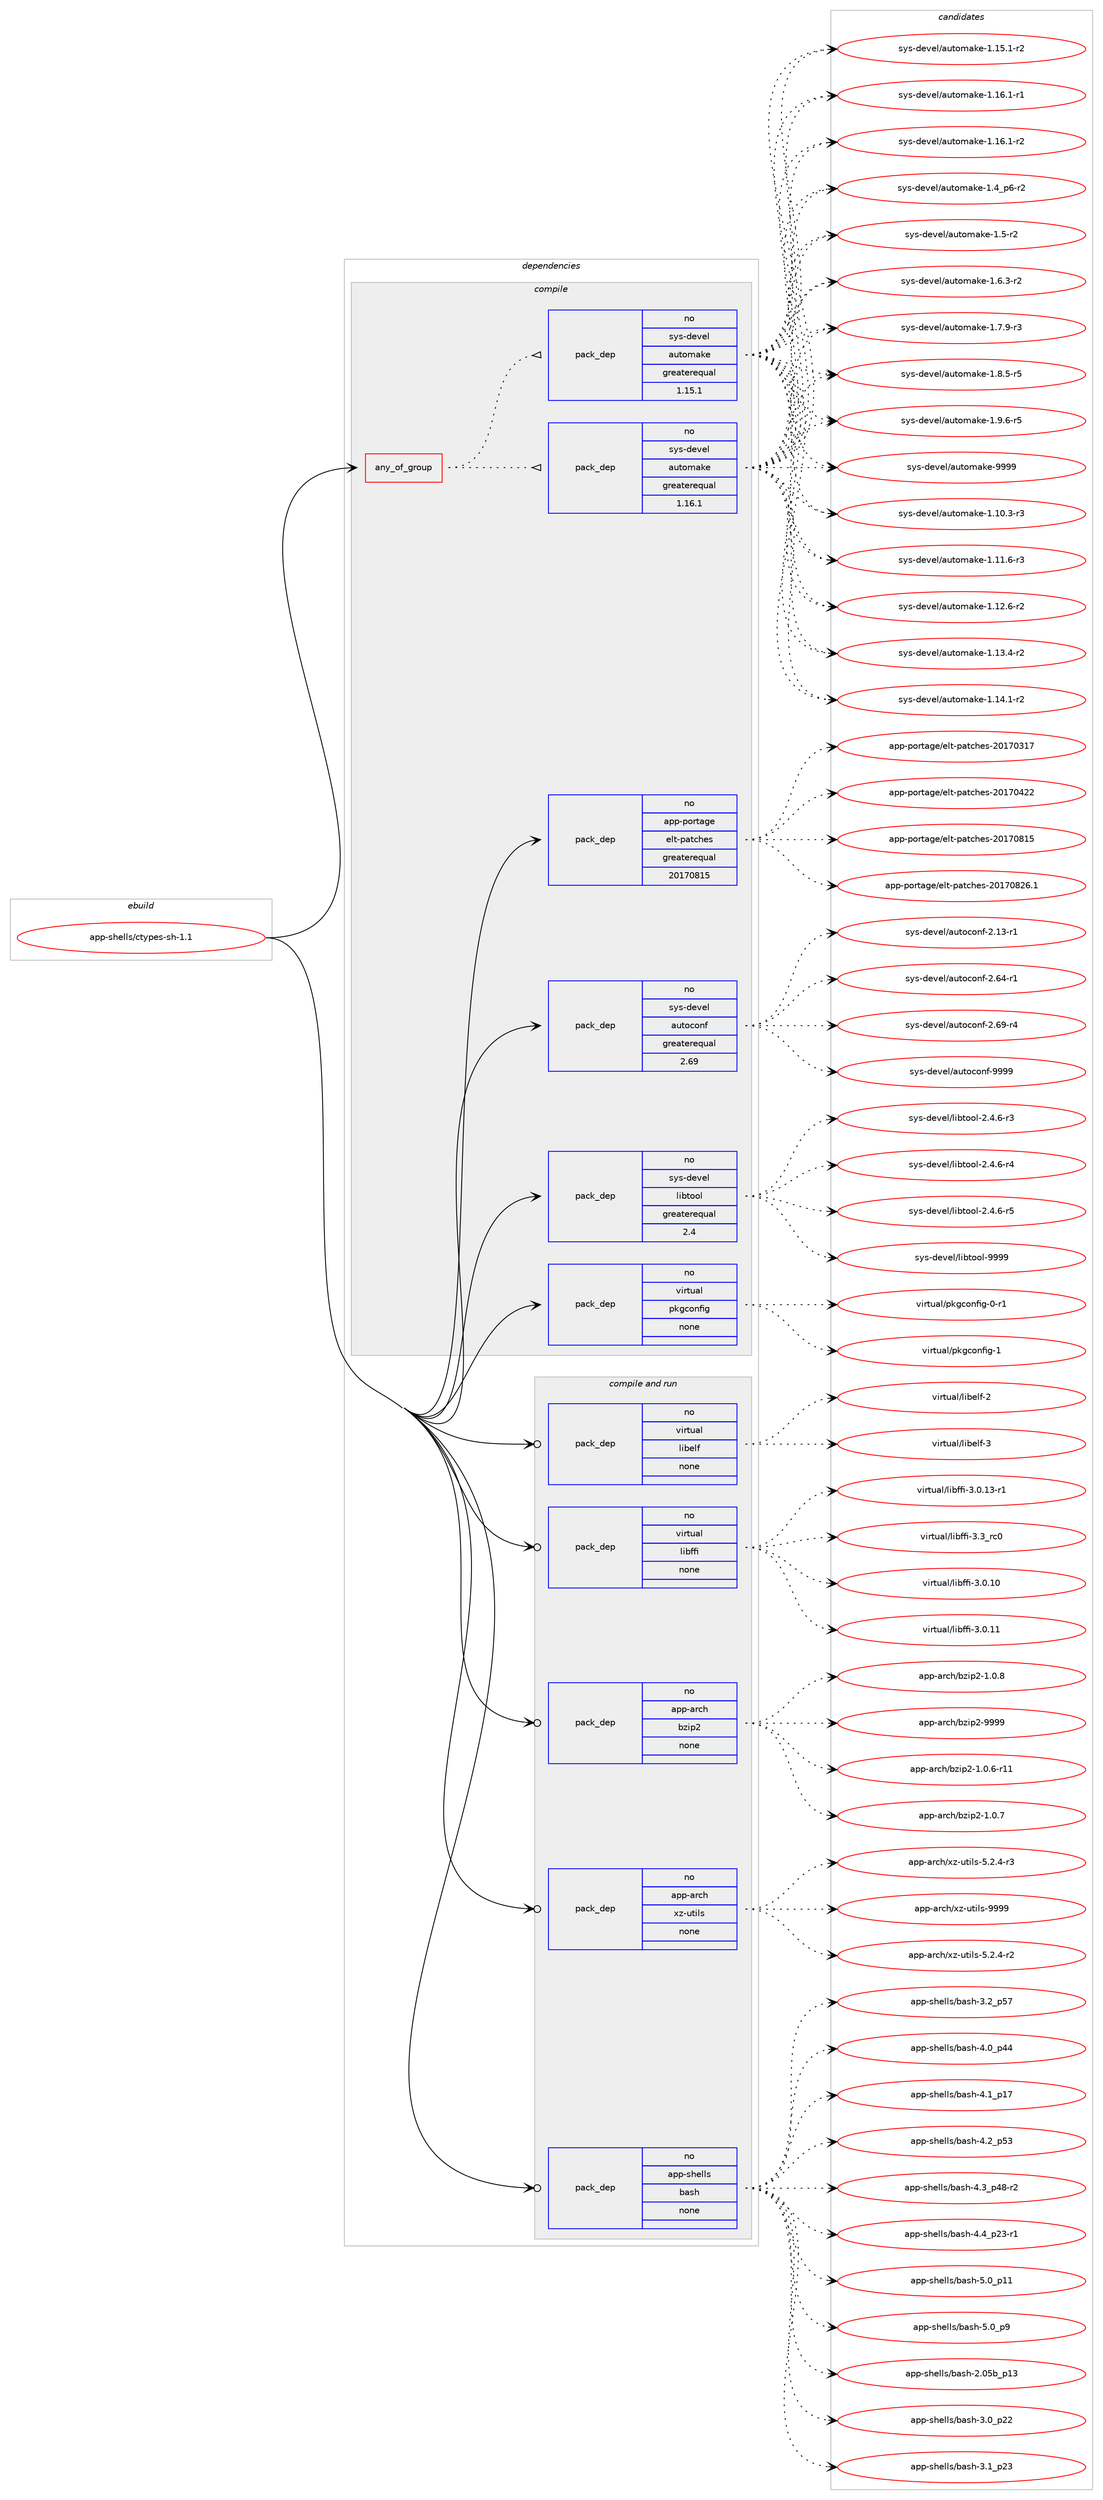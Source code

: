 digraph prolog {

# *************
# Graph options
# *************

newrank=true;
concentrate=true;
compound=true;
graph [rankdir=LR,fontname=Helvetica,fontsize=10,ranksep=1.5];#, ranksep=2.5, nodesep=0.2];
edge  [arrowhead=vee];
node  [fontname=Helvetica,fontsize=10];

# **********
# The ebuild
# **********

subgraph cluster_leftcol {
color=gray;
rank=same;
label=<<i>ebuild</i>>;
id [label="app-shells/ctypes-sh-1.1", color=red, width=4, href="../app-shells/ctypes-sh-1.1.svg"];
}

# ****************
# The dependencies
# ****************

subgraph cluster_midcol {
color=gray;
label=<<i>dependencies</i>>;
subgraph cluster_compile {
fillcolor="#eeeeee";
style=filled;
label=<<i>compile</i>>;
subgraph any8839 {
dependency507046 [label=<<TABLE BORDER="0" CELLBORDER="1" CELLSPACING="0" CELLPADDING="4"><TR><TD CELLPADDING="10">any_of_group</TD></TR></TABLE>>, shape=none, color=red];subgraph pack376832 {
dependency507047 [label=<<TABLE BORDER="0" CELLBORDER="1" CELLSPACING="0" CELLPADDING="4" WIDTH="220"><TR><TD ROWSPAN="6" CELLPADDING="30">pack_dep</TD></TR><TR><TD WIDTH="110">no</TD></TR><TR><TD>sys-devel</TD></TR><TR><TD>automake</TD></TR><TR><TD>greaterequal</TD></TR><TR><TD>1.16.1</TD></TR></TABLE>>, shape=none, color=blue];
}
dependency507046:e -> dependency507047:w [weight=20,style="dotted",arrowhead="oinv"];
subgraph pack376833 {
dependency507048 [label=<<TABLE BORDER="0" CELLBORDER="1" CELLSPACING="0" CELLPADDING="4" WIDTH="220"><TR><TD ROWSPAN="6" CELLPADDING="30">pack_dep</TD></TR><TR><TD WIDTH="110">no</TD></TR><TR><TD>sys-devel</TD></TR><TR><TD>automake</TD></TR><TR><TD>greaterequal</TD></TR><TR><TD>1.15.1</TD></TR></TABLE>>, shape=none, color=blue];
}
dependency507046:e -> dependency507048:w [weight=20,style="dotted",arrowhead="oinv"];
}
id:e -> dependency507046:w [weight=20,style="solid",arrowhead="vee"];
subgraph pack376834 {
dependency507049 [label=<<TABLE BORDER="0" CELLBORDER="1" CELLSPACING="0" CELLPADDING="4" WIDTH="220"><TR><TD ROWSPAN="6" CELLPADDING="30">pack_dep</TD></TR><TR><TD WIDTH="110">no</TD></TR><TR><TD>app-portage</TD></TR><TR><TD>elt-patches</TD></TR><TR><TD>greaterequal</TD></TR><TR><TD>20170815</TD></TR></TABLE>>, shape=none, color=blue];
}
id:e -> dependency507049:w [weight=20,style="solid",arrowhead="vee"];
subgraph pack376835 {
dependency507050 [label=<<TABLE BORDER="0" CELLBORDER="1" CELLSPACING="0" CELLPADDING="4" WIDTH="220"><TR><TD ROWSPAN="6" CELLPADDING="30">pack_dep</TD></TR><TR><TD WIDTH="110">no</TD></TR><TR><TD>sys-devel</TD></TR><TR><TD>autoconf</TD></TR><TR><TD>greaterequal</TD></TR><TR><TD>2.69</TD></TR></TABLE>>, shape=none, color=blue];
}
id:e -> dependency507050:w [weight=20,style="solid",arrowhead="vee"];
subgraph pack376836 {
dependency507051 [label=<<TABLE BORDER="0" CELLBORDER="1" CELLSPACING="0" CELLPADDING="4" WIDTH="220"><TR><TD ROWSPAN="6" CELLPADDING="30">pack_dep</TD></TR><TR><TD WIDTH="110">no</TD></TR><TR><TD>sys-devel</TD></TR><TR><TD>libtool</TD></TR><TR><TD>greaterequal</TD></TR><TR><TD>2.4</TD></TR></TABLE>>, shape=none, color=blue];
}
id:e -> dependency507051:w [weight=20,style="solid",arrowhead="vee"];
subgraph pack376837 {
dependency507052 [label=<<TABLE BORDER="0" CELLBORDER="1" CELLSPACING="0" CELLPADDING="4" WIDTH="220"><TR><TD ROWSPAN="6" CELLPADDING="30">pack_dep</TD></TR><TR><TD WIDTH="110">no</TD></TR><TR><TD>virtual</TD></TR><TR><TD>pkgconfig</TD></TR><TR><TD>none</TD></TR><TR><TD></TD></TR></TABLE>>, shape=none, color=blue];
}
id:e -> dependency507052:w [weight=20,style="solid",arrowhead="vee"];
}
subgraph cluster_compileandrun {
fillcolor="#eeeeee";
style=filled;
label=<<i>compile and run</i>>;
subgraph pack376838 {
dependency507053 [label=<<TABLE BORDER="0" CELLBORDER="1" CELLSPACING="0" CELLPADDING="4" WIDTH="220"><TR><TD ROWSPAN="6" CELLPADDING="30">pack_dep</TD></TR><TR><TD WIDTH="110">no</TD></TR><TR><TD>app-arch</TD></TR><TR><TD>bzip2</TD></TR><TR><TD>none</TD></TR><TR><TD></TD></TR></TABLE>>, shape=none, color=blue];
}
id:e -> dependency507053:w [weight=20,style="solid",arrowhead="odotvee"];
subgraph pack376839 {
dependency507054 [label=<<TABLE BORDER="0" CELLBORDER="1" CELLSPACING="0" CELLPADDING="4" WIDTH="220"><TR><TD ROWSPAN="6" CELLPADDING="30">pack_dep</TD></TR><TR><TD WIDTH="110">no</TD></TR><TR><TD>app-arch</TD></TR><TR><TD>xz-utils</TD></TR><TR><TD>none</TD></TR><TR><TD></TD></TR></TABLE>>, shape=none, color=blue];
}
id:e -> dependency507054:w [weight=20,style="solid",arrowhead="odotvee"];
subgraph pack376840 {
dependency507055 [label=<<TABLE BORDER="0" CELLBORDER="1" CELLSPACING="0" CELLPADDING="4" WIDTH="220"><TR><TD ROWSPAN="6" CELLPADDING="30">pack_dep</TD></TR><TR><TD WIDTH="110">no</TD></TR><TR><TD>app-shells</TD></TR><TR><TD>bash</TD></TR><TR><TD>none</TD></TR><TR><TD></TD></TR></TABLE>>, shape=none, color=blue];
}
id:e -> dependency507055:w [weight=20,style="solid",arrowhead="odotvee"];
subgraph pack376841 {
dependency507056 [label=<<TABLE BORDER="0" CELLBORDER="1" CELLSPACING="0" CELLPADDING="4" WIDTH="220"><TR><TD ROWSPAN="6" CELLPADDING="30">pack_dep</TD></TR><TR><TD WIDTH="110">no</TD></TR><TR><TD>virtual</TD></TR><TR><TD>libelf</TD></TR><TR><TD>none</TD></TR><TR><TD></TD></TR></TABLE>>, shape=none, color=blue];
}
id:e -> dependency507056:w [weight=20,style="solid",arrowhead="odotvee"];
subgraph pack376842 {
dependency507057 [label=<<TABLE BORDER="0" CELLBORDER="1" CELLSPACING="0" CELLPADDING="4" WIDTH="220"><TR><TD ROWSPAN="6" CELLPADDING="30">pack_dep</TD></TR><TR><TD WIDTH="110">no</TD></TR><TR><TD>virtual</TD></TR><TR><TD>libffi</TD></TR><TR><TD>none</TD></TR><TR><TD></TD></TR></TABLE>>, shape=none, color=blue];
}
id:e -> dependency507057:w [weight=20,style="solid",arrowhead="odotvee"];
}
subgraph cluster_run {
fillcolor="#eeeeee";
style=filled;
label=<<i>run</i>>;
}
}

# **************
# The candidates
# **************

subgraph cluster_choices {
rank=same;
color=gray;
label=<<i>candidates</i>>;

subgraph choice376832 {
color=black;
nodesep=1;
choice11512111545100101118101108479711711611110997107101454946494846514511451 [label="sys-devel/automake-1.10.3-r3", color=red, width=4,href="../sys-devel/automake-1.10.3-r3.svg"];
choice11512111545100101118101108479711711611110997107101454946494946544511451 [label="sys-devel/automake-1.11.6-r3", color=red, width=4,href="../sys-devel/automake-1.11.6-r3.svg"];
choice11512111545100101118101108479711711611110997107101454946495046544511450 [label="sys-devel/automake-1.12.6-r2", color=red, width=4,href="../sys-devel/automake-1.12.6-r2.svg"];
choice11512111545100101118101108479711711611110997107101454946495146524511450 [label="sys-devel/automake-1.13.4-r2", color=red, width=4,href="../sys-devel/automake-1.13.4-r2.svg"];
choice11512111545100101118101108479711711611110997107101454946495246494511450 [label="sys-devel/automake-1.14.1-r2", color=red, width=4,href="../sys-devel/automake-1.14.1-r2.svg"];
choice11512111545100101118101108479711711611110997107101454946495346494511450 [label="sys-devel/automake-1.15.1-r2", color=red, width=4,href="../sys-devel/automake-1.15.1-r2.svg"];
choice11512111545100101118101108479711711611110997107101454946495446494511449 [label="sys-devel/automake-1.16.1-r1", color=red, width=4,href="../sys-devel/automake-1.16.1-r1.svg"];
choice11512111545100101118101108479711711611110997107101454946495446494511450 [label="sys-devel/automake-1.16.1-r2", color=red, width=4,href="../sys-devel/automake-1.16.1-r2.svg"];
choice115121115451001011181011084797117116111109971071014549465295112544511450 [label="sys-devel/automake-1.4_p6-r2", color=red, width=4,href="../sys-devel/automake-1.4_p6-r2.svg"];
choice11512111545100101118101108479711711611110997107101454946534511450 [label="sys-devel/automake-1.5-r2", color=red, width=4,href="../sys-devel/automake-1.5-r2.svg"];
choice115121115451001011181011084797117116111109971071014549465446514511450 [label="sys-devel/automake-1.6.3-r2", color=red, width=4,href="../sys-devel/automake-1.6.3-r2.svg"];
choice115121115451001011181011084797117116111109971071014549465546574511451 [label="sys-devel/automake-1.7.9-r3", color=red, width=4,href="../sys-devel/automake-1.7.9-r3.svg"];
choice115121115451001011181011084797117116111109971071014549465646534511453 [label="sys-devel/automake-1.8.5-r5", color=red, width=4,href="../sys-devel/automake-1.8.5-r5.svg"];
choice115121115451001011181011084797117116111109971071014549465746544511453 [label="sys-devel/automake-1.9.6-r5", color=red, width=4,href="../sys-devel/automake-1.9.6-r5.svg"];
choice115121115451001011181011084797117116111109971071014557575757 [label="sys-devel/automake-9999", color=red, width=4,href="../sys-devel/automake-9999.svg"];
dependency507047:e -> choice11512111545100101118101108479711711611110997107101454946494846514511451:w [style=dotted,weight="100"];
dependency507047:e -> choice11512111545100101118101108479711711611110997107101454946494946544511451:w [style=dotted,weight="100"];
dependency507047:e -> choice11512111545100101118101108479711711611110997107101454946495046544511450:w [style=dotted,weight="100"];
dependency507047:e -> choice11512111545100101118101108479711711611110997107101454946495146524511450:w [style=dotted,weight="100"];
dependency507047:e -> choice11512111545100101118101108479711711611110997107101454946495246494511450:w [style=dotted,weight="100"];
dependency507047:e -> choice11512111545100101118101108479711711611110997107101454946495346494511450:w [style=dotted,weight="100"];
dependency507047:e -> choice11512111545100101118101108479711711611110997107101454946495446494511449:w [style=dotted,weight="100"];
dependency507047:e -> choice11512111545100101118101108479711711611110997107101454946495446494511450:w [style=dotted,weight="100"];
dependency507047:e -> choice115121115451001011181011084797117116111109971071014549465295112544511450:w [style=dotted,weight="100"];
dependency507047:e -> choice11512111545100101118101108479711711611110997107101454946534511450:w [style=dotted,weight="100"];
dependency507047:e -> choice115121115451001011181011084797117116111109971071014549465446514511450:w [style=dotted,weight="100"];
dependency507047:e -> choice115121115451001011181011084797117116111109971071014549465546574511451:w [style=dotted,weight="100"];
dependency507047:e -> choice115121115451001011181011084797117116111109971071014549465646534511453:w [style=dotted,weight="100"];
dependency507047:e -> choice115121115451001011181011084797117116111109971071014549465746544511453:w [style=dotted,weight="100"];
dependency507047:e -> choice115121115451001011181011084797117116111109971071014557575757:w [style=dotted,weight="100"];
}
subgraph choice376833 {
color=black;
nodesep=1;
choice11512111545100101118101108479711711611110997107101454946494846514511451 [label="sys-devel/automake-1.10.3-r3", color=red, width=4,href="../sys-devel/automake-1.10.3-r3.svg"];
choice11512111545100101118101108479711711611110997107101454946494946544511451 [label="sys-devel/automake-1.11.6-r3", color=red, width=4,href="../sys-devel/automake-1.11.6-r3.svg"];
choice11512111545100101118101108479711711611110997107101454946495046544511450 [label="sys-devel/automake-1.12.6-r2", color=red, width=4,href="../sys-devel/automake-1.12.6-r2.svg"];
choice11512111545100101118101108479711711611110997107101454946495146524511450 [label="sys-devel/automake-1.13.4-r2", color=red, width=4,href="../sys-devel/automake-1.13.4-r2.svg"];
choice11512111545100101118101108479711711611110997107101454946495246494511450 [label="sys-devel/automake-1.14.1-r2", color=red, width=4,href="../sys-devel/automake-1.14.1-r2.svg"];
choice11512111545100101118101108479711711611110997107101454946495346494511450 [label="sys-devel/automake-1.15.1-r2", color=red, width=4,href="../sys-devel/automake-1.15.1-r2.svg"];
choice11512111545100101118101108479711711611110997107101454946495446494511449 [label="sys-devel/automake-1.16.1-r1", color=red, width=4,href="../sys-devel/automake-1.16.1-r1.svg"];
choice11512111545100101118101108479711711611110997107101454946495446494511450 [label="sys-devel/automake-1.16.1-r2", color=red, width=4,href="../sys-devel/automake-1.16.1-r2.svg"];
choice115121115451001011181011084797117116111109971071014549465295112544511450 [label="sys-devel/automake-1.4_p6-r2", color=red, width=4,href="../sys-devel/automake-1.4_p6-r2.svg"];
choice11512111545100101118101108479711711611110997107101454946534511450 [label="sys-devel/automake-1.5-r2", color=red, width=4,href="../sys-devel/automake-1.5-r2.svg"];
choice115121115451001011181011084797117116111109971071014549465446514511450 [label="sys-devel/automake-1.6.3-r2", color=red, width=4,href="../sys-devel/automake-1.6.3-r2.svg"];
choice115121115451001011181011084797117116111109971071014549465546574511451 [label="sys-devel/automake-1.7.9-r3", color=red, width=4,href="../sys-devel/automake-1.7.9-r3.svg"];
choice115121115451001011181011084797117116111109971071014549465646534511453 [label="sys-devel/automake-1.8.5-r5", color=red, width=4,href="../sys-devel/automake-1.8.5-r5.svg"];
choice115121115451001011181011084797117116111109971071014549465746544511453 [label="sys-devel/automake-1.9.6-r5", color=red, width=4,href="../sys-devel/automake-1.9.6-r5.svg"];
choice115121115451001011181011084797117116111109971071014557575757 [label="sys-devel/automake-9999", color=red, width=4,href="../sys-devel/automake-9999.svg"];
dependency507048:e -> choice11512111545100101118101108479711711611110997107101454946494846514511451:w [style=dotted,weight="100"];
dependency507048:e -> choice11512111545100101118101108479711711611110997107101454946494946544511451:w [style=dotted,weight="100"];
dependency507048:e -> choice11512111545100101118101108479711711611110997107101454946495046544511450:w [style=dotted,weight="100"];
dependency507048:e -> choice11512111545100101118101108479711711611110997107101454946495146524511450:w [style=dotted,weight="100"];
dependency507048:e -> choice11512111545100101118101108479711711611110997107101454946495246494511450:w [style=dotted,weight="100"];
dependency507048:e -> choice11512111545100101118101108479711711611110997107101454946495346494511450:w [style=dotted,weight="100"];
dependency507048:e -> choice11512111545100101118101108479711711611110997107101454946495446494511449:w [style=dotted,weight="100"];
dependency507048:e -> choice11512111545100101118101108479711711611110997107101454946495446494511450:w [style=dotted,weight="100"];
dependency507048:e -> choice115121115451001011181011084797117116111109971071014549465295112544511450:w [style=dotted,weight="100"];
dependency507048:e -> choice11512111545100101118101108479711711611110997107101454946534511450:w [style=dotted,weight="100"];
dependency507048:e -> choice115121115451001011181011084797117116111109971071014549465446514511450:w [style=dotted,weight="100"];
dependency507048:e -> choice115121115451001011181011084797117116111109971071014549465546574511451:w [style=dotted,weight="100"];
dependency507048:e -> choice115121115451001011181011084797117116111109971071014549465646534511453:w [style=dotted,weight="100"];
dependency507048:e -> choice115121115451001011181011084797117116111109971071014549465746544511453:w [style=dotted,weight="100"];
dependency507048:e -> choice115121115451001011181011084797117116111109971071014557575757:w [style=dotted,weight="100"];
}
subgraph choice376834 {
color=black;
nodesep=1;
choice97112112451121111141169710310147101108116451129711699104101115455048495548514955 [label="app-portage/elt-patches-20170317", color=red, width=4,href="../app-portage/elt-patches-20170317.svg"];
choice97112112451121111141169710310147101108116451129711699104101115455048495548525050 [label="app-portage/elt-patches-20170422", color=red, width=4,href="../app-portage/elt-patches-20170422.svg"];
choice97112112451121111141169710310147101108116451129711699104101115455048495548564953 [label="app-portage/elt-patches-20170815", color=red, width=4,href="../app-portage/elt-patches-20170815.svg"];
choice971121124511211111411697103101471011081164511297116991041011154550484955485650544649 [label="app-portage/elt-patches-20170826.1", color=red, width=4,href="../app-portage/elt-patches-20170826.1.svg"];
dependency507049:e -> choice97112112451121111141169710310147101108116451129711699104101115455048495548514955:w [style=dotted,weight="100"];
dependency507049:e -> choice97112112451121111141169710310147101108116451129711699104101115455048495548525050:w [style=dotted,weight="100"];
dependency507049:e -> choice97112112451121111141169710310147101108116451129711699104101115455048495548564953:w [style=dotted,weight="100"];
dependency507049:e -> choice971121124511211111411697103101471011081164511297116991041011154550484955485650544649:w [style=dotted,weight="100"];
}
subgraph choice376835 {
color=black;
nodesep=1;
choice1151211154510010111810110847971171161119911111010245504649514511449 [label="sys-devel/autoconf-2.13-r1", color=red, width=4,href="../sys-devel/autoconf-2.13-r1.svg"];
choice1151211154510010111810110847971171161119911111010245504654524511449 [label="sys-devel/autoconf-2.64-r1", color=red, width=4,href="../sys-devel/autoconf-2.64-r1.svg"];
choice1151211154510010111810110847971171161119911111010245504654574511452 [label="sys-devel/autoconf-2.69-r4", color=red, width=4,href="../sys-devel/autoconf-2.69-r4.svg"];
choice115121115451001011181011084797117116111991111101024557575757 [label="sys-devel/autoconf-9999", color=red, width=4,href="../sys-devel/autoconf-9999.svg"];
dependency507050:e -> choice1151211154510010111810110847971171161119911111010245504649514511449:w [style=dotted,weight="100"];
dependency507050:e -> choice1151211154510010111810110847971171161119911111010245504654524511449:w [style=dotted,weight="100"];
dependency507050:e -> choice1151211154510010111810110847971171161119911111010245504654574511452:w [style=dotted,weight="100"];
dependency507050:e -> choice115121115451001011181011084797117116111991111101024557575757:w [style=dotted,weight="100"];
}
subgraph choice376836 {
color=black;
nodesep=1;
choice1151211154510010111810110847108105981161111111084550465246544511451 [label="sys-devel/libtool-2.4.6-r3", color=red, width=4,href="../sys-devel/libtool-2.4.6-r3.svg"];
choice1151211154510010111810110847108105981161111111084550465246544511452 [label="sys-devel/libtool-2.4.6-r4", color=red, width=4,href="../sys-devel/libtool-2.4.6-r4.svg"];
choice1151211154510010111810110847108105981161111111084550465246544511453 [label="sys-devel/libtool-2.4.6-r5", color=red, width=4,href="../sys-devel/libtool-2.4.6-r5.svg"];
choice1151211154510010111810110847108105981161111111084557575757 [label="sys-devel/libtool-9999", color=red, width=4,href="../sys-devel/libtool-9999.svg"];
dependency507051:e -> choice1151211154510010111810110847108105981161111111084550465246544511451:w [style=dotted,weight="100"];
dependency507051:e -> choice1151211154510010111810110847108105981161111111084550465246544511452:w [style=dotted,weight="100"];
dependency507051:e -> choice1151211154510010111810110847108105981161111111084550465246544511453:w [style=dotted,weight="100"];
dependency507051:e -> choice1151211154510010111810110847108105981161111111084557575757:w [style=dotted,weight="100"];
}
subgraph choice376837 {
color=black;
nodesep=1;
choice11810511411611797108471121071039911111010210510345484511449 [label="virtual/pkgconfig-0-r1", color=red, width=4,href="../virtual/pkgconfig-0-r1.svg"];
choice1181051141161179710847112107103991111101021051034549 [label="virtual/pkgconfig-1", color=red, width=4,href="../virtual/pkgconfig-1.svg"];
dependency507052:e -> choice11810511411611797108471121071039911111010210510345484511449:w [style=dotted,weight="100"];
dependency507052:e -> choice1181051141161179710847112107103991111101021051034549:w [style=dotted,weight="100"];
}
subgraph choice376838 {
color=black;
nodesep=1;
choice97112112459711499104479812210511250454946484654451144949 [label="app-arch/bzip2-1.0.6-r11", color=red, width=4,href="../app-arch/bzip2-1.0.6-r11.svg"];
choice97112112459711499104479812210511250454946484655 [label="app-arch/bzip2-1.0.7", color=red, width=4,href="../app-arch/bzip2-1.0.7.svg"];
choice97112112459711499104479812210511250454946484656 [label="app-arch/bzip2-1.0.8", color=red, width=4,href="../app-arch/bzip2-1.0.8.svg"];
choice971121124597114991044798122105112504557575757 [label="app-arch/bzip2-9999", color=red, width=4,href="../app-arch/bzip2-9999.svg"];
dependency507053:e -> choice97112112459711499104479812210511250454946484654451144949:w [style=dotted,weight="100"];
dependency507053:e -> choice97112112459711499104479812210511250454946484655:w [style=dotted,weight="100"];
dependency507053:e -> choice97112112459711499104479812210511250454946484656:w [style=dotted,weight="100"];
dependency507053:e -> choice971121124597114991044798122105112504557575757:w [style=dotted,weight="100"];
}
subgraph choice376839 {
color=black;
nodesep=1;
choice9711211245971149910447120122451171161051081154553465046524511450 [label="app-arch/xz-utils-5.2.4-r2", color=red, width=4,href="../app-arch/xz-utils-5.2.4-r2.svg"];
choice9711211245971149910447120122451171161051081154553465046524511451 [label="app-arch/xz-utils-5.2.4-r3", color=red, width=4,href="../app-arch/xz-utils-5.2.4-r3.svg"];
choice9711211245971149910447120122451171161051081154557575757 [label="app-arch/xz-utils-9999", color=red, width=4,href="../app-arch/xz-utils-9999.svg"];
dependency507054:e -> choice9711211245971149910447120122451171161051081154553465046524511450:w [style=dotted,weight="100"];
dependency507054:e -> choice9711211245971149910447120122451171161051081154553465046524511451:w [style=dotted,weight="100"];
dependency507054:e -> choice9711211245971149910447120122451171161051081154557575757:w [style=dotted,weight="100"];
}
subgraph choice376840 {
color=black;
nodesep=1;
choice9711211245115104101108108115479897115104455046485398951124951 [label="app-shells/bash-2.05b_p13", color=red, width=4,href="../app-shells/bash-2.05b_p13.svg"];
choice971121124511510410110810811547989711510445514648951125050 [label="app-shells/bash-3.0_p22", color=red, width=4,href="../app-shells/bash-3.0_p22.svg"];
choice971121124511510410110810811547989711510445514649951125051 [label="app-shells/bash-3.1_p23", color=red, width=4,href="../app-shells/bash-3.1_p23.svg"];
choice971121124511510410110810811547989711510445514650951125355 [label="app-shells/bash-3.2_p57", color=red, width=4,href="../app-shells/bash-3.2_p57.svg"];
choice971121124511510410110810811547989711510445524648951125252 [label="app-shells/bash-4.0_p44", color=red, width=4,href="../app-shells/bash-4.0_p44.svg"];
choice971121124511510410110810811547989711510445524649951124955 [label="app-shells/bash-4.1_p17", color=red, width=4,href="../app-shells/bash-4.1_p17.svg"];
choice971121124511510410110810811547989711510445524650951125351 [label="app-shells/bash-4.2_p53", color=red, width=4,href="../app-shells/bash-4.2_p53.svg"];
choice9711211245115104101108108115479897115104455246519511252564511450 [label="app-shells/bash-4.3_p48-r2", color=red, width=4,href="../app-shells/bash-4.3_p48-r2.svg"];
choice9711211245115104101108108115479897115104455246529511250514511449 [label="app-shells/bash-4.4_p23-r1", color=red, width=4,href="../app-shells/bash-4.4_p23-r1.svg"];
choice971121124511510410110810811547989711510445534648951124949 [label="app-shells/bash-5.0_p11", color=red, width=4,href="../app-shells/bash-5.0_p11.svg"];
choice9711211245115104101108108115479897115104455346489511257 [label="app-shells/bash-5.0_p9", color=red, width=4,href="../app-shells/bash-5.0_p9.svg"];
dependency507055:e -> choice9711211245115104101108108115479897115104455046485398951124951:w [style=dotted,weight="100"];
dependency507055:e -> choice971121124511510410110810811547989711510445514648951125050:w [style=dotted,weight="100"];
dependency507055:e -> choice971121124511510410110810811547989711510445514649951125051:w [style=dotted,weight="100"];
dependency507055:e -> choice971121124511510410110810811547989711510445514650951125355:w [style=dotted,weight="100"];
dependency507055:e -> choice971121124511510410110810811547989711510445524648951125252:w [style=dotted,weight="100"];
dependency507055:e -> choice971121124511510410110810811547989711510445524649951124955:w [style=dotted,weight="100"];
dependency507055:e -> choice971121124511510410110810811547989711510445524650951125351:w [style=dotted,weight="100"];
dependency507055:e -> choice9711211245115104101108108115479897115104455246519511252564511450:w [style=dotted,weight="100"];
dependency507055:e -> choice9711211245115104101108108115479897115104455246529511250514511449:w [style=dotted,weight="100"];
dependency507055:e -> choice971121124511510410110810811547989711510445534648951124949:w [style=dotted,weight="100"];
dependency507055:e -> choice9711211245115104101108108115479897115104455346489511257:w [style=dotted,weight="100"];
}
subgraph choice376841 {
color=black;
nodesep=1;
choice1181051141161179710847108105981011081024550 [label="virtual/libelf-2", color=red, width=4,href="../virtual/libelf-2.svg"];
choice1181051141161179710847108105981011081024551 [label="virtual/libelf-3", color=red, width=4,href="../virtual/libelf-3.svg"];
dependency507056:e -> choice1181051141161179710847108105981011081024550:w [style=dotted,weight="100"];
dependency507056:e -> choice1181051141161179710847108105981011081024551:w [style=dotted,weight="100"];
}
subgraph choice376842 {
color=black;
nodesep=1;
choice11810511411611797108471081059810210210545514648464948 [label="virtual/libffi-3.0.10", color=red, width=4,href="../virtual/libffi-3.0.10.svg"];
choice11810511411611797108471081059810210210545514648464949 [label="virtual/libffi-3.0.11", color=red, width=4,href="../virtual/libffi-3.0.11.svg"];
choice118105114116117971084710810598102102105455146484649514511449 [label="virtual/libffi-3.0.13-r1", color=red, width=4,href="../virtual/libffi-3.0.13-r1.svg"];
choice11810511411611797108471081059810210210545514651951149948 [label="virtual/libffi-3.3_rc0", color=red, width=4,href="../virtual/libffi-3.3_rc0.svg"];
dependency507057:e -> choice11810511411611797108471081059810210210545514648464948:w [style=dotted,weight="100"];
dependency507057:e -> choice11810511411611797108471081059810210210545514648464949:w [style=dotted,weight="100"];
dependency507057:e -> choice118105114116117971084710810598102102105455146484649514511449:w [style=dotted,weight="100"];
dependency507057:e -> choice11810511411611797108471081059810210210545514651951149948:w [style=dotted,weight="100"];
}
}

}
